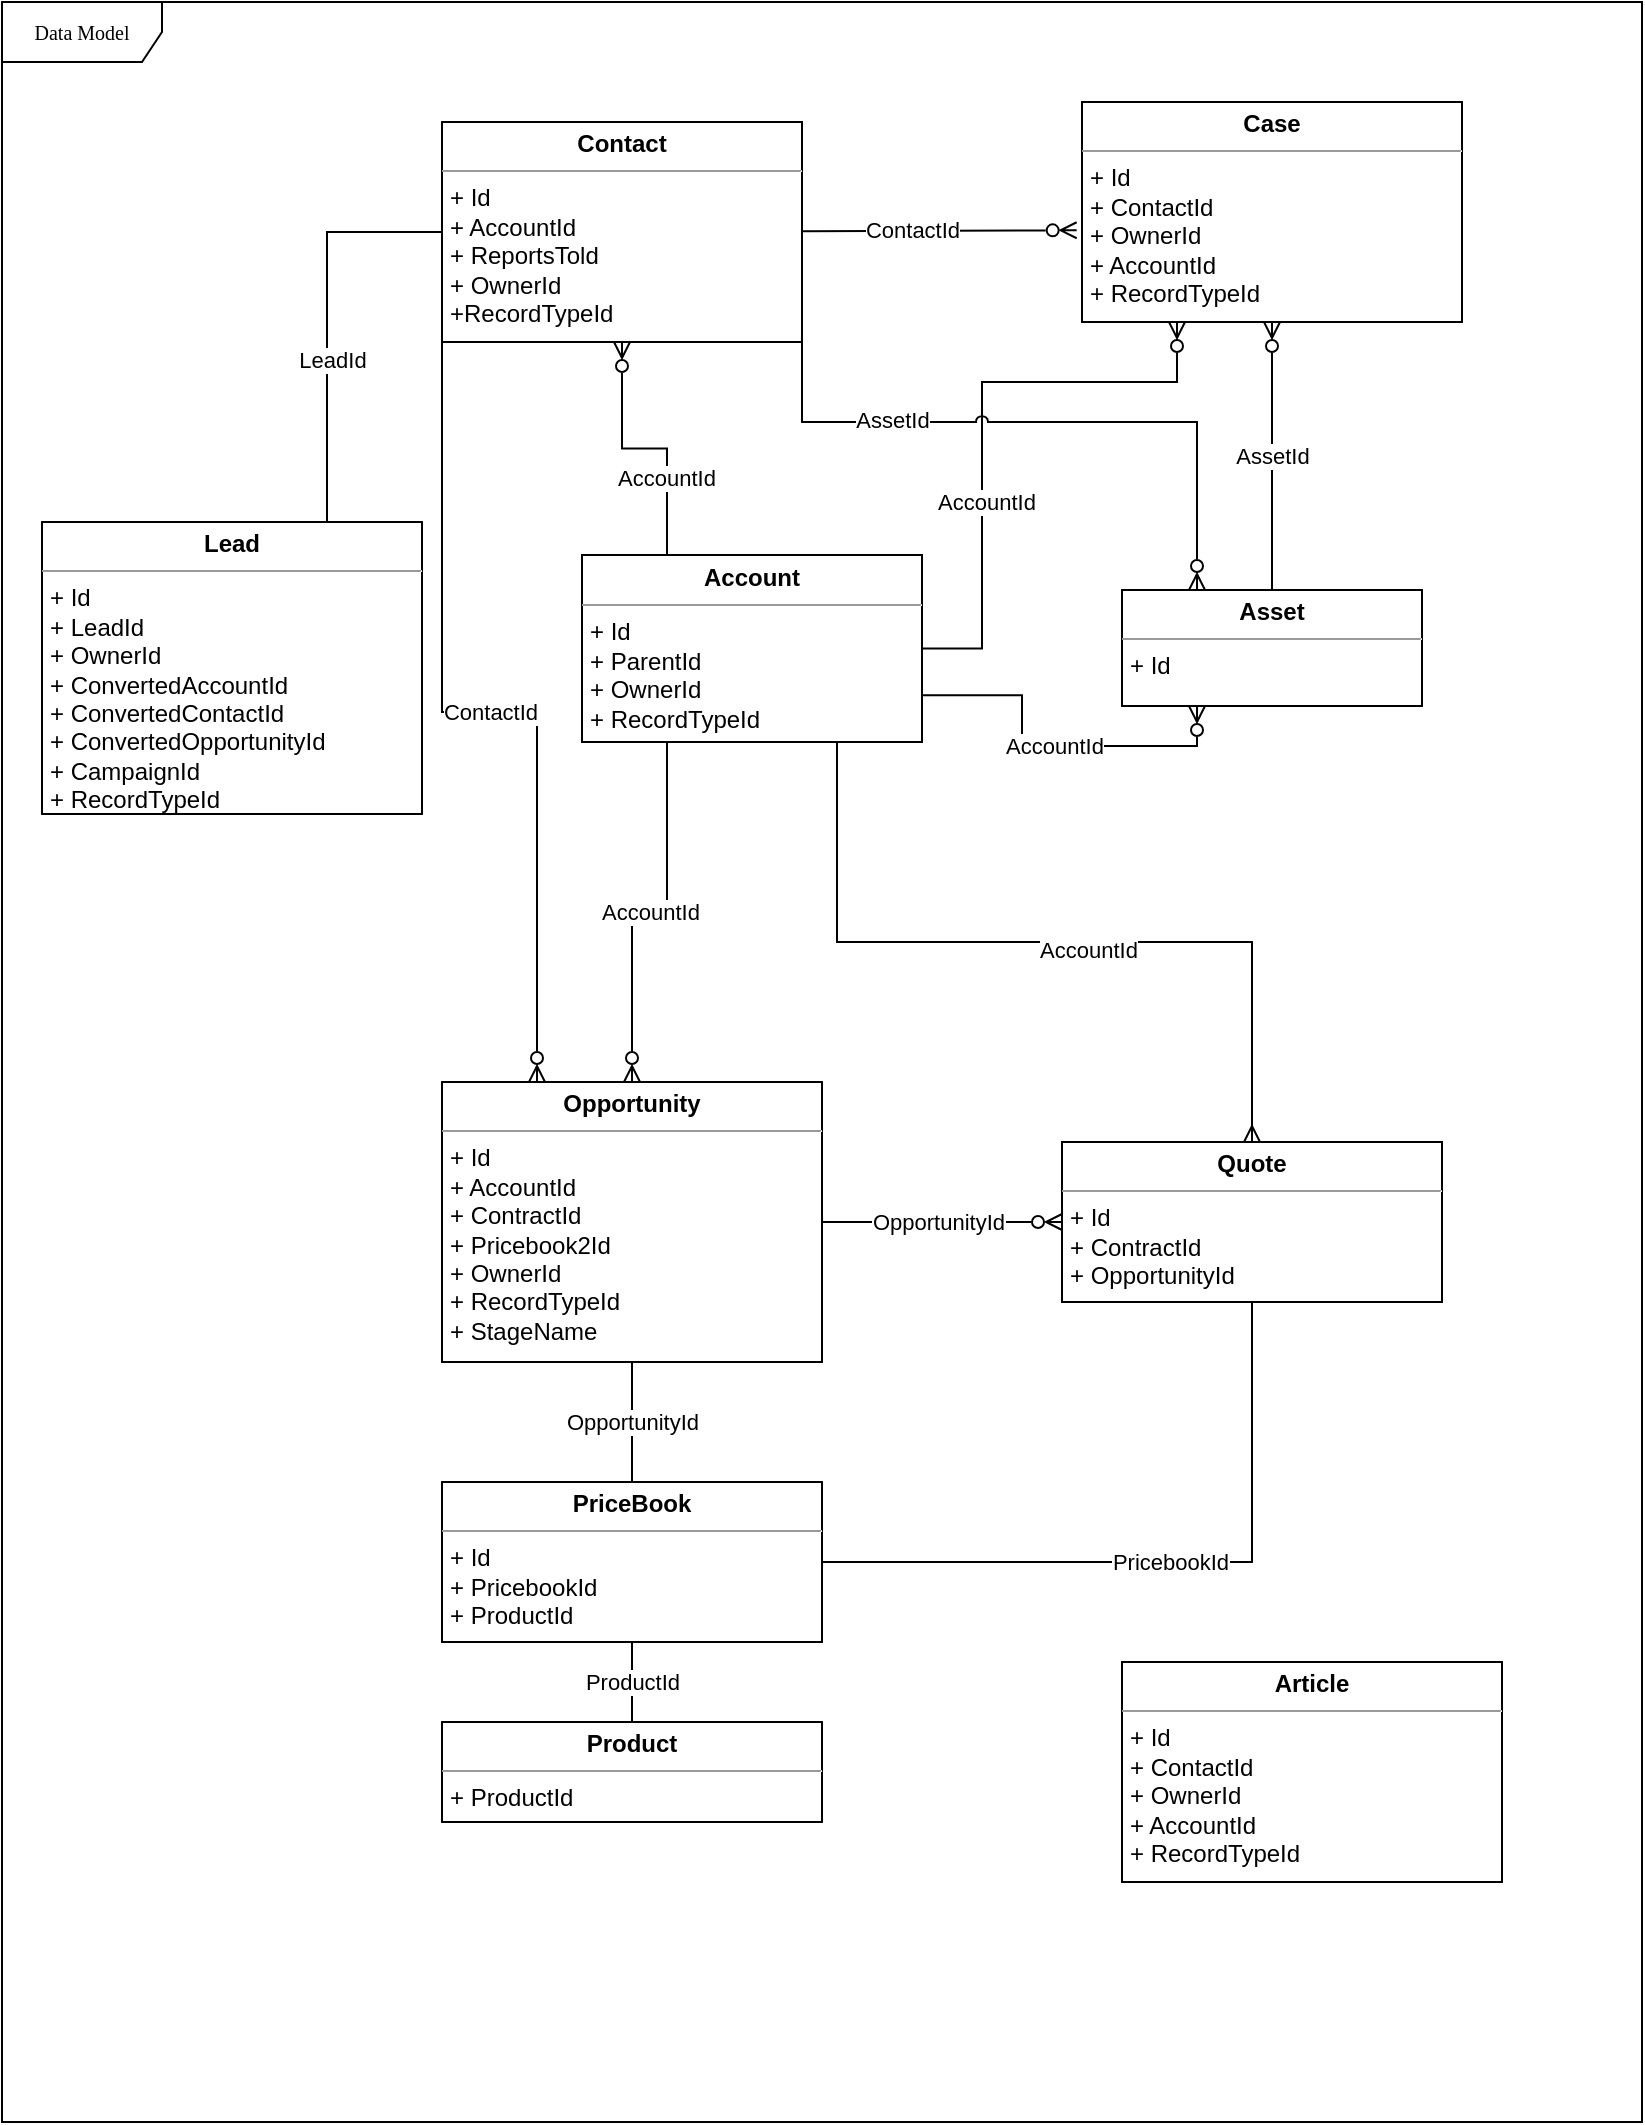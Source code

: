 <mxfile version="20.4.0" type="github">
  <diagram name="Page-1" id="c4acf3e9-155e-7222-9cf6-157b1a14988f">
    <mxGraphModel dx="1911" dy="989" grid="1" gridSize="10" guides="1" tooltips="1" connect="1" arrows="1" fold="1" page="1" pageScale="1" pageWidth="850" pageHeight="1100" background="none" math="0" shadow="0">
      <root>
        <mxCell id="0" />
        <mxCell id="1" parent="0" />
        <mxCell id="17acba5748e5396b-1" value="Data Model" style="shape=umlFrame;whiteSpace=wrap;html=1;rounded=0;shadow=0;comic=0;labelBackgroundColor=none;strokeWidth=1;fontFamily=Verdana;fontSize=10;align=center;width=80;height=30;" parent="1" vertex="1">
          <mxGeometry x="70" y="30" width="820" height="1060" as="geometry" />
        </mxCell>
        <mxCell id="5d2195bd80daf111-9" value="&lt;p style=&quot;margin:0px;margin-top:4px;text-align:center;&quot;&gt;&lt;b&gt;Product&lt;/b&gt;&lt;/p&gt;&lt;hr size=&quot;1&quot;&gt;&lt;p style=&quot;margin:0px;margin-left:4px;&quot;&gt;+ ProductId&lt;br&gt;&lt;br&gt;&lt;/p&gt;" style="verticalAlign=top;align=left;overflow=fill;fontSize=12;fontFamily=Helvetica;html=1;rounded=0;shadow=0;comic=0;labelBackgroundColor=none;strokeWidth=1" parent="1" vertex="1">
          <mxGeometry x="290" y="890" width="190" height="50" as="geometry" />
        </mxCell>
        <mxCell id="5d2195bd80daf111-10" value="&lt;p style=&quot;margin:0px;margin-top:4px;text-align:center;&quot;&gt;&lt;b&gt;Asset&lt;/b&gt;&lt;/p&gt;&lt;hr size=&quot;1&quot;&gt;&lt;p style=&quot;margin:0px;margin-left:4px;&quot;&gt;+ Id&lt;br&gt;&lt;br&gt;&lt;/p&gt;" style="verticalAlign=top;align=left;overflow=fill;fontSize=12;fontFamily=Helvetica;html=1;rounded=0;shadow=0;comic=0;labelBackgroundColor=none;strokeWidth=1" parent="1" vertex="1">
          <mxGeometry x="630" y="324" width="150" height="58" as="geometry" />
        </mxCell>
        <mxCell id="se9fdDCBuE6_rZ36mQUB-9" style="edgeStyle=orthogonalEdgeStyle;rounded=0;orthogonalLoop=1;jettySize=auto;html=1;exitX=0.75;exitY=0;exitDx=0;exitDy=0;entryX=0;entryY=0.5;entryDx=0;entryDy=0;strokeColor=default;startFill=1;endFill=0;anchorPointDirection=1;enumerate=0;noJump=0;metaEdit=0;endArrow=baseDash;" edge="1" parent="1" source="5d2195bd80daf111-11" target="5d2195bd80daf111-19">
          <mxGeometry relative="1" as="geometry" />
        </mxCell>
        <mxCell id="se9fdDCBuE6_rZ36mQUB-10" value="LeadId" style="edgeLabel;html=1;align=center;verticalAlign=middle;resizable=0;points=[];" vertex="1" connectable="0" parent="se9fdDCBuE6_rZ36mQUB-9">
          <mxGeometry x="-0.201" y="-2" relative="1" as="geometry">
            <mxPoint as="offset" />
          </mxGeometry>
        </mxCell>
        <mxCell id="5d2195bd80daf111-11" value="&lt;p style=&quot;margin:0px;margin-top:4px;text-align:center;&quot;&gt;&lt;b&gt;Lead&lt;/b&gt;&lt;/p&gt;&lt;hr size=&quot;1&quot;&gt;&lt;p style=&quot;margin:0px;margin-left:4px;&quot;&gt;+ Id&lt;br&gt;+ LeadId&lt;/p&gt;&lt;p style=&quot;margin:0px;margin-left:4px;&quot;&gt;+ OwnerId&lt;/p&gt;&lt;p style=&quot;margin:0px;margin-left:4px;&quot;&gt;+ ConvertedAccountId&lt;/p&gt;&lt;p style=&quot;margin:0px;margin-left:4px;&quot;&gt;+ ConvertedContactId&lt;/p&gt;&lt;p style=&quot;margin:0px;margin-left:4px;&quot;&gt;+ ConvertedOpportunityId&lt;/p&gt;&lt;p style=&quot;margin:0px;margin-left:4px;&quot;&gt;+ CampaignId&lt;/p&gt;&lt;p style=&quot;margin:0px;margin-left:4px;&quot;&gt;+ RecordTypeId&lt;/p&gt;" style="verticalAlign=top;align=left;overflow=fill;fontSize=12;fontFamily=Helvetica;html=1;rounded=0;shadow=0;comic=0;labelBackgroundColor=none;strokeWidth=1" parent="1" vertex="1">
          <mxGeometry x="90" y="290" width="190" height="146" as="geometry" />
        </mxCell>
        <mxCell id="se9fdDCBuE6_rZ36mQUB-25" style="edgeStyle=orthogonalEdgeStyle;rounded=0;orthogonalLoop=1;jettySize=auto;html=1;exitX=1;exitY=0.5;exitDx=0;exitDy=0;strokeColor=default;startFill=1;endFill=0;endArrow=ERzeroToMany;" edge="1" parent="1" source="5d2195bd80daf111-12" target="5d2195bd80daf111-20">
          <mxGeometry relative="1" as="geometry" />
        </mxCell>
        <mxCell id="se9fdDCBuE6_rZ36mQUB-26" value="OpportunityId" style="edgeLabel;html=1;align=center;verticalAlign=middle;resizable=0;points=[];" vertex="1" connectable="0" parent="se9fdDCBuE6_rZ36mQUB-25">
          <mxGeometry x="-0.037" relative="1" as="geometry">
            <mxPoint as="offset" />
          </mxGeometry>
        </mxCell>
        <mxCell id="se9fdDCBuE6_rZ36mQUB-28" value="OpportunityId" style="edgeStyle=orthogonalEdgeStyle;rounded=0;orthogonalLoop=1;jettySize=auto;html=1;exitX=0.5;exitY=1;exitDx=0;exitDy=0;entryX=0.5;entryY=0;entryDx=0;entryDy=0;strokeColor=default;startFill=1;endArrow=baseDash;endFill=0;" edge="1" parent="1" source="5d2195bd80daf111-12" target="se9fdDCBuE6_rZ36mQUB-1">
          <mxGeometry relative="1" as="geometry" />
        </mxCell>
        <mxCell id="5d2195bd80daf111-12" value="&lt;p style=&quot;margin:0px;margin-top:4px;text-align:center;&quot;&gt;&lt;b&gt;Opportunity&lt;/b&gt;&lt;/p&gt;&lt;hr size=&quot;1&quot;&gt;&lt;p style=&quot;margin:0px;margin-left:4px;&quot;&gt;+ Id&lt;br&gt;+ AccountId&lt;/p&gt;&lt;p style=&quot;margin:0px;margin-left:4px;&quot;&gt;+ ContractId&lt;/p&gt;&lt;p style=&quot;margin:0px;margin-left:4px;&quot;&gt;+ Pricebook2Id&lt;/p&gt;&lt;p style=&quot;margin:0px;margin-left:4px;&quot;&gt;+ OwnerId&lt;/p&gt;&lt;p style=&quot;margin:0px;margin-left:4px;&quot;&gt;+ RecordTypeId&lt;/p&gt;&lt;p style=&quot;margin:0px;margin-left:4px;&quot;&gt;+ StageName&lt;/p&gt;" style="verticalAlign=top;align=left;overflow=fill;fontSize=12;fontFamily=Helvetica;html=1;rounded=0;shadow=0;comic=0;labelBackgroundColor=none;strokeWidth=1" parent="1" vertex="1">
          <mxGeometry x="290" y="570" width="190" height="140" as="geometry" />
        </mxCell>
        <mxCell id="se9fdDCBuE6_rZ36mQUB-13" value="AssetId" style="edgeStyle=none;rounded=0;orthogonalLoop=1;jettySize=auto;html=1;entryX=0.5;entryY=1;entryDx=0;entryDy=0;strokeColor=default;startFill=1;endFill=0;endArrow=ERzeroToMany;exitX=0.5;exitY=0;exitDx=0;exitDy=0;" edge="1" parent="1" source="5d2195bd80daf111-10" target="5d2195bd80daf111-15">
          <mxGeometry relative="1" as="geometry" />
        </mxCell>
        <mxCell id="5d2195bd80daf111-15" value="&lt;p style=&quot;margin:0px;margin-top:4px;text-align:center;&quot;&gt;&lt;b&gt;Case&lt;/b&gt;&lt;/p&gt;&lt;hr size=&quot;1&quot;&gt;&lt;p style=&quot;margin:0px;margin-left:4px;&quot;&gt;+ Id&lt;br&gt;+ ContactId&lt;/p&gt;&lt;p style=&quot;margin:0px;margin-left:4px;&quot;&gt;+ OwnerId&lt;br&gt;+ AccountId&lt;/p&gt;&lt;p style=&quot;margin:0px;margin-left:4px;&quot;&gt;+ RecordTypeId&lt;/p&gt;" style="verticalAlign=top;align=left;overflow=fill;fontSize=12;fontFamily=Helvetica;html=1;rounded=0;shadow=0;comic=0;labelBackgroundColor=none;strokeWidth=1" parent="1" vertex="1">
          <mxGeometry x="610" y="80" width="190" height="110" as="geometry" />
        </mxCell>
        <mxCell id="se9fdDCBuE6_rZ36mQUB-14" style="edgeStyle=orthogonalEdgeStyle;rounded=0;orthogonalLoop=1;jettySize=auto;html=1;exitX=1;exitY=0.5;exitDx=0;exitDy=0;entryX=0.25;entryY=1;entryDx=0;entryDy=0;strokeColor=default;startFill=1;endFill=0;endArrow=ERzeroToMany;" edge="1" parent="1" source="5d2195bd80daf111-18" target="5d2195bd80daf111-15">
          <mxGeometry relative="1" as="geometry">
            <Array as="points">
              <mxPoint x="560" y="353" />
              <mxPoint x="560" y="220" />
              <mxPoint x="657" y="220" />
            </Array>
          </mxGeometry>
        </mxCell>
        <mxCell id="se9fdDCBuE6_rZ36mQUB-17" value="AccountId" style="edgeLabel;html=1;align=center;verticalAlign=middle;resizable=0;points=[];" vertex="1" connectable="0" parent="se9fdDCBuE6_rZ36mQUB-14">
          <mxGeometry x="-0.124" y="-2" relative="1" as="geometry">
            <mxPoint y="24" as="offset" />
          </mxGeometry>
        </mxCell>
        <mxCell id="se9fdDCBuE6_rZ36mQUB-18" style="edgeStyle=orthogonalEdgeStyle;rounded=0;orthogonalLoop=1;jettySize=auto;html=1;exitX=0.25;exitY=0;exitDx=0;exitDy=0;entryX=0.5;entryY=1;entryDx=0;entryDy=0;strokeColor=default;startFill=1;endFill=0;endArrow=ERzeroToMany;" edge="1" parent="1" source="5d2195bd80daf111-18" target="5d2195bd80daf111-19">
          <mxGeometry relative="1" as="geometry" />
        </mxCell>
        <mxCell id="se9fdDCBuE6_rZ36mQUB-19" value="AccountId" style="edgeLabel;html=1;align=center;verticalAlign=middle;resizable=0;points=[];" vertex="1" connectable="0" parent="se9fdDCBuE6_rZ36mQUB-18">
          <mxGeometry x="-0.397" y="1" relative="1" as="geometry">
            <mxPoint as="offset" />
          </mxGeometry>
        </mxCell>
        <mxCell id="se9fdDCBuE6_rZ36mQUB-20" value="AccountId" style="edgeStyle=orthogonalEdgeStyle;rounded=0;orthogonalLoop=1;jettySize=auto;html=1;exitX=0.25;exitY=1;exitDx=0;exitDy=0;strokeColor=default;startFill=1;endFill=0;endArrow=ERzeroToMany;" edge="1" parent="1" source="5d2195bd80daf111-18" target="5d2195bd80daf111-12">
          <mxGeometry relative="1" as="geometry" />
        </mxCell>
        <mxCell id="se9fdDCBuE6_rZ36mQUB-23" value="AccountId" style="edgeStyle=orthogonalEdgeStyle;rounded=0;orthogonalLoop=1;jettySize=auto;html=1;exitX=1;exitY=0.75;exitDx=0;exitDy=0;entryX=0.25;entryY=1;entryDx=0;entryDy=0;strokeColor=default;startFill=1;endFill=0;endArrow=ERzeroToMany;" edge="1" parent="1" source="5d2195bd80daf111-18" target="5d2195bd80daf111-10">
          <mxGeometry relative="1" as="geometry" />
        </mxCell>
        <mxCell id="se9fdDCBuE6_rZ36mQUB-31" style="edgeStyle=orthogonalEdgeStyle;rounded=0;orthogonalLoop=1;jettySize=auto;html=1;exitX=0.75;exitY=1;exitDx=0;exitDy=0;entryX=0.5;entryY=0;entryDx=0;entryDy=0;strokeColor=default;startFill=1;endArrow=ERmany;endFill=0;" edge="1" parent="1" source="5d2195bd80daf111-18" target="5d2195bd80daf111-20">
          <mxGeometry relative="1" as="geometry" />
        </mxCell>
        <mxCell id="se9fdDCBuE6_rZ36mQUB-32" value="AccountId" style="edgeLabel;html=1;align=center;verticalAlign=middle;resizable=0;points=[];" vertex="1" connectable="0" parent="se9fdDCBuE6_rZ36mQUB-31">
          <mxGeometry x="0.105" y="-4" relative="1" as="geometry">
            <mxPoint as="offset" />
          </mxGeometry>
        </mxCell>
        <mxCell id="5d2195bd80daf111-18" value="&lt;p style=&quot;margin:0px;margin-top:4px;text-align:center;&quot;&gt;&lt;b&gt;Account&lt;/b&gt;&lt;/p&gt;&lt;hr size=&quot;1&quot;&gt;&lt;p style=&quot;margin:0px;margin-left:4px;&quot;&gt;+ Id&lt;br&gt;+ ParentId&lt;/p&gt;&lt;p style=&quot;margin:0px;margin-left:4px;&quot;&gt;+ OwnerId&lt;br&gt;+ RecordTypeId&lt;/p&gt;" style="verticalAlign=top;align=left;overflow=fill;fontSize=12;fontFamily=Helvetica;html=1;rounded=0;shadow=0;comic=0;labelBackgroundColor=none;strokeWidth=1" parent="1" vertex="1">
          <mxGeometry x="360" y="306.5" width="170" height="93.5" as="geometry" />
        </mxCell>
        <mxCell id="se9fdDCBuE6_rZ36mQUB-11" value="" style="edgeStyle=none;rounded=0;orthogonalLoop=1;jettySize=auto;html=1;strokeColor=default;startFill=1;endFill=0;entryX=-0.014;entryY=0.583;entryDx=0;entryDy=0;entryPerimeter=0;endArrow=ERzeroToMany;" edge="1" parent="1" source="5d2195bd80daf111-19" target="5d2195bd80daf111-15">
          <mxGeometry relative="1" as="geometry" />
        </mxCell>
        <mxCell id="se9fdDCBuE6_rZ36mQUB-12" value="ContactId" style="edgeLabel;html=1;align=center;verticalAlign=middle;resizable=0;points=[];" vertex="1" connectable="0" parent="se9fdDCBuE6_rZ36mQUB-11">
          <mxGeometry x="-0.202" y="1" relative="1" as="geometry">
            <mxPoint as="offset" />
          </mxGeometry>
        </mxCell>
        <mxCell id="se9fdDCBuE6_rZ36mQUB-22" value="ContactId" style="edgeStyle=orthogonalEdgeStyle;rounded=0;orthogonalLoop=1;jettySize=auto;html=1;exitX=0;exitY=1;exitDx=0;exitDy=0;entryX=0.25;entryY=0;entryDx=0;entryDy=0;strokeColor=default;startFill=1;endFill=0;endArrow=ERzeroToMany;" edge="1" parent="1" source="5d2195bd80daf111-19" target="5d2195bd80daf111-12">
          <mxGeometry relative="1" as="geometry" />
        </mxCell>
        <mxCell id="se9fdDCBuE6_rZ36mQUB-33" style="edgeStyle=elbowEdgeStyle;rounded=0;orthogonalLoop=1;jettySize=auto;html=1;exitX=1;exitY=0.75;exitDx=0;exitDy=0;entryX=0.25;entryY=0;entryDx=0;entryDy=0;strokeColor=default;startFill=1;endArrow=ERzeroToMany;endFill=0;elbow=vertical;jumpStyle=arc;" edge="1" parent="1" source="5d2195bd80daf111-19" target="5d2195bd80daf111-10">
          <mxGeometry relative="1" as="geometry">
            <Array as="points">
              <mxPoint x="520" y="240" />
              <mxPoint x="620" y="230" />
            </Array>
          </mxGeometry>
        </mxCell>
        <mxCell id="se9fdDCBuE6_rZ36mQUB-34" value="AssetId" style="edgeLabel;html=1;align=center;verticalAlign=middle;resizable=0;points=[];" vertex="1" connectable="0" parent="se9fdDCBuE6_rZ36mQUB-33">
          <mxGeometry x="-0.354" y="1" relative="1" as="geometry">
            <mxPoint as="offset" />
          </mxGeometry>
        </mxCell>
        <mxCell id="5d2195bd80daf111-19" value="&lt;p style=&quot;margin:0px;margin-top:4px;text-align:center;&quot;&gt;&lt;b&gt;Contact&lt;/b&gt;&lt;/p&gt;&lt;hr size=&quot;1&quot;&gt;&lt;p style=&quot;margin:0px;margin-left:4px;&quot;&gt;+ Id&lt;br&gt;+ AccountId&lt;/p&gt;&lt;p style=&quot;margin:0px;margin-left:4px;&quot;&gt;+ ReportsTold&lt;/p&gt;&lt;p style=&quot;margin:0px;margin-left:4px;&quot;&gt;+ OwnerId&lt;/p&gt;&lt;p style=&quot;margin:0px;margin-left:4px;&quot;&gt;+RecordTypeId&lt;/p&gt;" style="verticalAlign=top;align=left;overflow=fill;fontSize=12;fontFamily=Helvetica;html=1;rounded=0;shadow=0;comic=0;labelBackgroundColor=none;strokeWidth=1" parent="1" vertex="1">
          <mxGeometry x="290" y="90" width="180" height="110" as="geometry" />
        </mxCell>
        <mxCell id="5d2195bd80daf111-20" value="&lt;p style=&quot;margin:0px;margin-top:4px;text-align:center;&quot;&gt;&lt;b&gt;Quote&lt;/b&gt;&lt;/p&gt;&lt;hr size=&quot;1&quot;&gt;&lt;p style=&quot;margin:0px;margin-left:4px;&quot;&gt;+ Id&lt;br&gt;+ ContractId&lt;/p&gt;&lt;p style=&quot;margin:0px;margin-left:4px;&quot;&gt;+ OpportunityId&lt;/p&gt;" style="verticalAlign=top;align=left;overflow=fill;fontSize=12;fontFamily=Helvetica;html=1;rounded=0;shadow=0;comic=0;labelBackgroundColor=none;strokeWidth=1" parent="1" vertex="1">
          <mxGeometry x="600" y="600" width="190" height="80" as="geometry" />
        </mxCell>
        <mxCell id="se9fdDCBuE6_rZ36mQUB-27" value="ProductId" style="edgeStyle=orthogonalEdgeStyle;rounded=0;orthogonalLoop=1;jettySize=auto;html=1;exitX=0.5;exitY=1;exitDx=0;exitDy=0;entryX=0.5;entryY=0;entryDx=0;entryDy=0;strokeColor=default;startFill=1;endArrow=baseDash;endFill=0;" edge="1" parent="1" source="se9fdDCBuE6_rZ36mQUB-1" target="5d2195bd80daf111-9">
          <mxGeometry relative="1" as="geometry" />
        </mxCell>
        <mxCell id="se9fdDCBuE6_rZ36mQUB-29" style="edgeStyle=orthogonalEdgeStyle;rounded=0;orthogonalLoop=1;jettySize=auto;html=1;exitX=1;exitY=0.5;exitDx=0;exitDy=0;entryX=0.5;entryY=1;entryDx=0;entryDy=0;strokeColor=default;startFill=1;endArrow=baseDash;endFill=0;" edge="1" parent="1" source="se9fdDCBuE6_rZ36mQUB-1" target="5d2195bd80daf111-20">
          <mxGeometry relative="1" as="geometry" />
        </mxCell>
        <mxCell id="se9fdDCBuE6_rZ36mQUB-30" value="PricebookId" style="edgeLabel;html=1;align=center;verticalAlign=middle;resizable=0;points=[];" vertex="1" connectable="0" parent="se9fdDCBuE6_rZ36mQUB-29">
          <mxGeometry x="0.009" relative="1" as="geometry">
            <mxPoint as="offset" />
          </mxGeometry>
        </mxCell>
        <mxCell id="se9fdDCBuE6_rZ36mQUB-1" value="&lt;p style=&quot;margin:0px;margin-top:4px;text-align:center;&quot;&gt;&lt;b&gt;PriceBook&lt;/b&gt;&lt;/p&gt;&lt;hr size=&quot;1&quot;&gt;&lt;p style=&quot;margin:0px;margin-left:4px;&quot;&gt;+ Id&lt;br&gt;+ PricebookId&lt;/p&gt;&lt;p style=&quot;margin:0px;margin-left:4px;&quot;&gt;+ ProductId&lt;/p&gt;" style="verticalAlign=top;align=left;overflow=fill;fontSize=12;fontFamily=Helvetica;html=1;rounded=0;shadow=0;comic=0;labelBackgroundColor=none;strokeWidth=1" vertex="1" parent="1">
          <mxGeometry x="290" y="770" width="190" height="80" as="geometry" />
        </mxCell>
        <mxCell id="se9fdDCBuE6_rZ36mQUB-2" value="&lt;p style=&quot;margin:0px;margin-top:4px;text-align:center;&quot;&gt;&lt;b&gt;Article&lt;/b&gt;&lt;/p&gt;&lt;hr size=&quot;1&quot;&gt;&lt;p style=&quot;margin:0px;margin-left:4px;&quot;&gt;+ Id&lt;br&gt;+ ContactId&lt;/p&gt;&lt;p style=&quot;margin:0px;margin-left:4px;&quot;&gt;+ OwnerId&lt;br&gt;+ AccountId&lt;/p&gt;&lt;p style=&quot;margin:0px;margin-left:4px;&quot;&gt;+ RecordTypeId&lt;/p&gt;" style="verticalAlign=top;align=left;overflow=fill;fontSize=12;fontFamily=Helvetica;html=1;rounded=0;shadow=0;comic=0;labelBackgroundColor=none;strokeWidth=1" vertex="1" parent="1">
          <mxGeometry x="630" y="860" width="190" height="110" as="geometry" />
        </mxCell>
      </root>
    </mxGraphModel>
  </diagram>
</mxfile>
